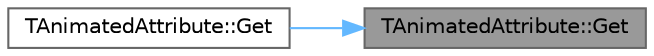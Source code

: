 digraph "TAnimatedAttribute::Get"
{
 // INTERACTIVE_SVG=YES
 // LATEX_PDF_SIZE
  bgcolor="transparent";
  edge [fontname=Helvetica,fontsize=10,labelfontname=Helvetica,labelfontsize=10];
  node [fontname=Helvetica,fontsize=10,shape=box,height=0.2,width=0.4];
  rankdir="RL";
  Node1 [id="Node000001",label="TAnimatedAttribute::Get",height=0.2,width=0.4,color="gray40", fillcolor="grey60", style="filled", fontcolor="black",tooltip="Gets the attribute's current value."];
  Node1 -> Node2 [id="edge1_Node000001_Node000002",dir="back",color="steelblue1",style="solid",tooltip=" "];
  Node2 [id="Node000002",label="TAnimatedAttribute::Get",height=0.2,width=0.4,color="grey40", fillcolor="white", style="filled",URL="$d3/d6c/classTAnimatedAttribute.html#a21b259047bebb44a311ba7e37c69b4fd",tooltip="Gets the attribute's current value."];
}
